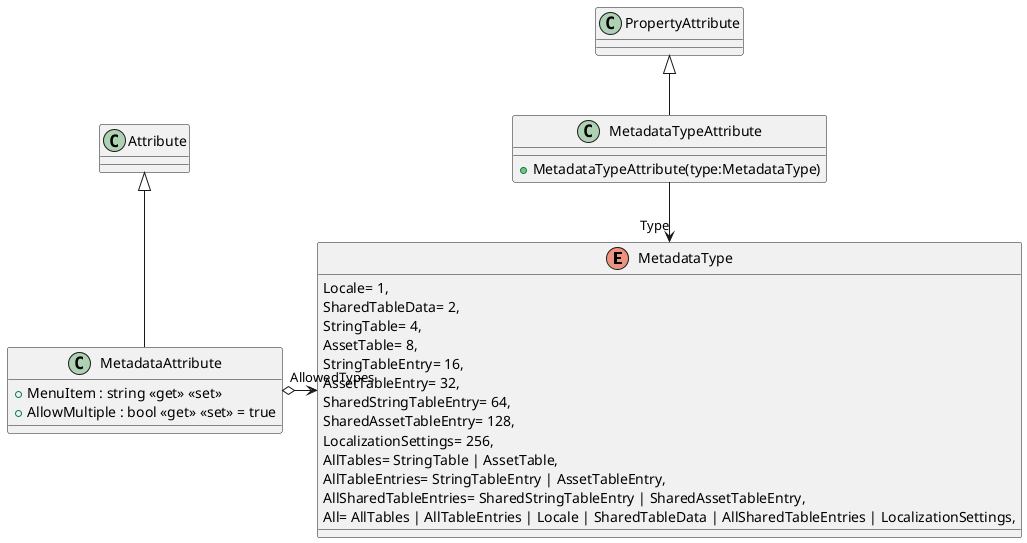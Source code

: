 @startuml
enum MetadataType {
    Locale= 1,
    SharedTableData= 2,
    StringTable= 4,
    AssetTable= 8,
    StringTableEntry= 16,
    AssetTableEntry= 32,
    SharedStringTableEntry= 64,
    SharedAssetTableEntry= 128,
    LocalizationSettings= 256,
    AllTables= StringTable | AssetTable,
    AllTableEntries= StringTableEntry | AssetTableEntry,
    AllSharedTableEntries= SharedStringTableEntry | SharedAssetTableEntry,
    All= AllTables | AllTableEntries | Locale | SharedTableData | AllSharedTableEntries | LocalizationSettings,
}
class MetadataTypeAttribute {
    + MetadataTypeAttribute(type:MetadataType)
}
class MetadataAttribute {
    + MenuItem : string <<get>> <<set>>
    + AllowMultiple : bool <<get>> <<set>> = true
}
PropertyAttribute <|-- MetadataTypeAttribute
MetadataTypeAttribute --> "Type" MetadataType
Attribute <|-- MetadataAttribute
MetadataAttribute o-> "AllowedTypes" MetadataType
@enduml
